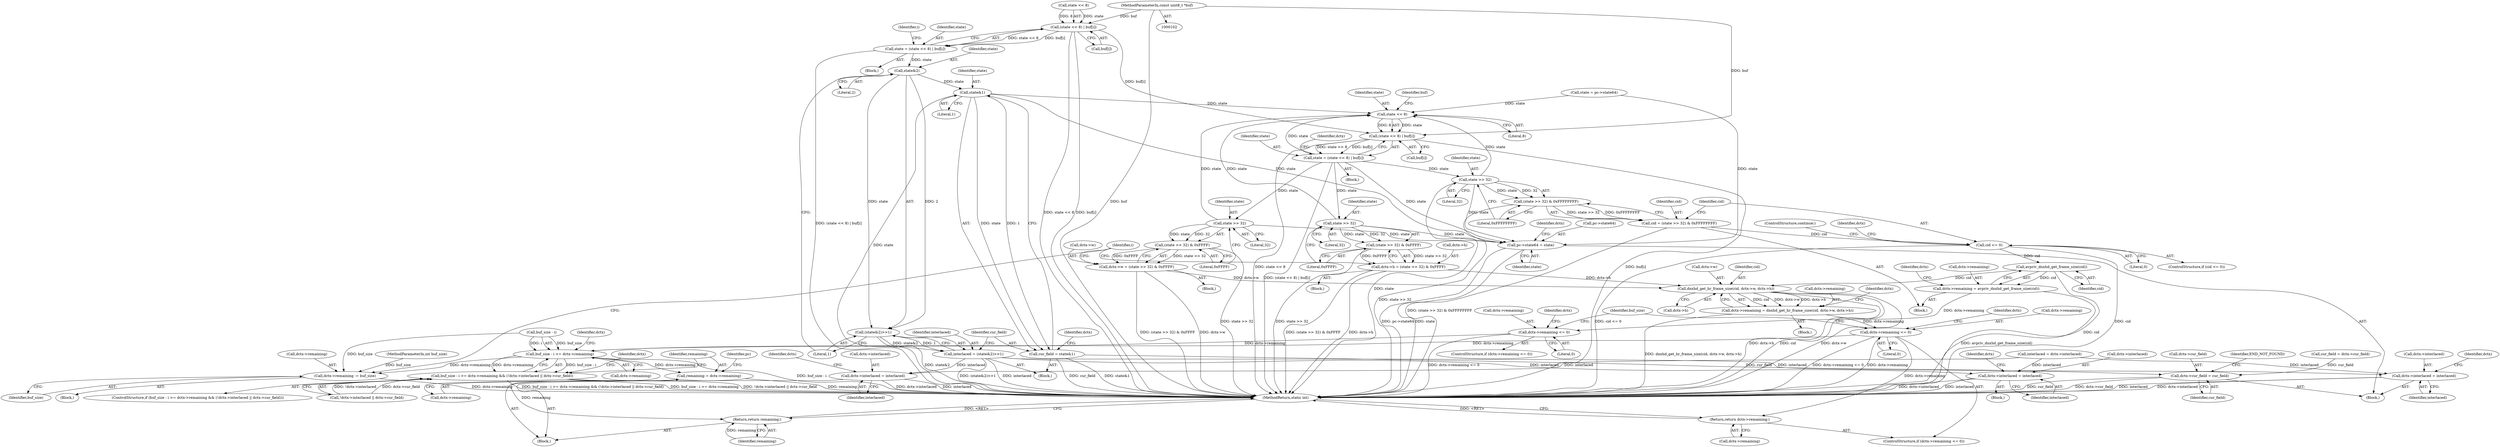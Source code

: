 digraph "1_FFmpeg_31c1c0b46a7021802c3d1d18039fca30dba5a14e@pointer" {
"1000104" [label="(MethodParameterIn,const uint8_t *buf)"];
"1000158" [label="(Call,(state << 8) | buf[i])"];
"1000156" [label="(Call,state = (state << 8) | buf[i])"];
"1000174" [label="(Call,state&2)"];
"1000173" [label="(Call,(state&2)>>1)"];
"1000171" [label="(Call,interlaced = (state&2)>>1)"];
"1000351" [label="(Call,dctx->interlaced = interlaced)"];
"1000415" [label="(Call,dctx->interlaced = interlaced)"];
"1000447" [label="(Call,dctx->interlaced = interlaced)"];
"1000180" [label="(Call,state&1)"];
"1000178" [label="(Call,cur_field = state&1)"];
"1000452" [label="(Call,dctx->cur_field = cur_field)"];
"1000221" [label="(Call,state << 8)"];
"1000220" [label="(Call,(state << 8) | buf[i])"];
"1000218" [label="(Call,state = (state << 8) | buf[i])"];
"1000239" [label="(Call,state >> 32)"];
"1000238" [label="(Call,(state >> 32) & 0xFFFF)"];
"1000234" [label="(Call,dctx->h = (state >> 32) & 0xFFFF)"];
"1000298" [label="(Call,dnxhd_get_hr_frame_size(cid, dctx->w, dctx->h))"];
"1000294" [label="(Call,dctx->remaining = dnxhd_get_hr_frame_size(cid, dctx->w, dctx->h))"];
"1000307" [label="(Call,dctx->remaining <= 0)"];
"1000312" [label="(Return,return dctx->remaining;)"];
"1000318" [label="(Call,buf_size - i >= dctx->remaining)"];
"1000317" [label="(Call,buf_size - i >= dctx->remaining && (!dctx->interlaced || dctx->cur_field))"];
"1000335" [label="(Call,remaining = dctx->remaining)"];
"1000371" [label="(Return,return remaining;)"];
"1000375" [label="(Call,dctx->remaining -= buf_size)"];
"1000442" [label="(Call,pc->state64 = state)"];
"1000256" [label="(Call,state >> 32)"];
"1000255" [label="(Call,(state >> 32) & 0xFFFF)"];
"1000251" [label="(Call,dctx->w = (state >> 32) & 0xFFFF)"];
"1000272" [label="(Call,state >> 32)"];
"1000271" [label="(Call,(state >> 32) & 0xFFFFFFFF)"];
"1000269" [label="(Call,cid = (state >> 32) & 0xFFFFFFFF)"];
"1000277" [label="(Call,cid <= 0)"];
"1000285" [label="(Call,avpriv_dnxhd_get_frame_size(cid))"];
"1000281" [label="(Call,dctx->remaining = avpriv_dnxhd_get_frame_size(cid))"];
"1000288" [label="(Call,dctx->remaining <= 0)"];
"1000287" [label="(ControlStructure,if (dctx->remaining <= 0))"];
"1000333" [label="(Block,)"];
"1000316" [label="(ControlStructure,if (buf_size - i >= dctx->remaining && (!dctx->interlaced || dctx->cur_field)))"];
"1000351" [label="(Call,dctx->interlaced = interlaced)"];
"1000185" [label="(Identifier,dctx)"];
"1000155" [label="(Block,)"];
"1000294" [label="(Call,dctx->remaining = dnxhd_get_hr_frame_size(cid, dctx->w, dctx->h))"];
"1000320" [label="(Identifier,buf_size)"];
"1000293" [label="(Block,)"];
"1000328" [label="(Identifier,dctx)"];
"1000422" [label="(Identifier,dctx)"];
"1000218" [label="(Call,state = (state << 8) | buf[i])"];
"1000397" [label="(Block,)"];
"1000307" [label="(Call,dctx->remaining <= 0)"];
"1000317" [label="(Call,buf_size - i >= dctx->remaining && (!dctx->interlaced || dctx->cur_field))"];
"1000259" [label="(Literal,0xFFFF)"];
"1000377" [label="(Identifier,dctx)"];
"1000219" [label="(Identifier,state)"];
"1000240" [label="(Identifier,state)"];
"1000374" [label="(Block,)"];
"1000177" [label="(Literal,1)"];
"1000131" [label="(Call,interlaced = dctx->interlaced)"];
"1000276" [label="(ControlStructure,if (cid <= 0))"];
"1000272" [label="(Call,state >> 32)"];
"1000295" [label="(Call,dctx->remaining)"];
"1000281" [label="(Call,dctx->remaining = avpriv_dnxhd_get_frame_size(cid))"];
"1000290" [label="(Identifier,dctx)"];
"1000273" [label="(Identifier,state)"];
"1000375" [label="(Call,dctx->remaining -= buf_size)"];
"1000167" [label="(Identifier,i)"];
"1000157" [label="(Identifier,state)"];
"1000251" [label="(Call,dctx->w = (state >> 32) & 0xFFFF)"];
"1000300" [label="(Call,dctx->w)"];
"1000172" [label="(Identifier,interlaced)"];
"1000458" [label="(Identifier,END_NOT_FOUND)"];
"1000371" [label="(Return,return remaining;)"];
"1000447" [label="(Call,dctx->interlaced = interlaced)"];
"1000336" [label="(Identifier,remaining)"];
"1000451" [label="(Identifier,interlaced)"];
"1000176" [label="(Literal,2)"];
"1000182" [label="(Literal,1)"];
"1000296" [label="(Identifier,dctx)"];
"1000342" [label="(Identifier,pc)"];
"1000171" [label="(Call,interlaced = (state&2)>>1)"];
"1000225" [label="(Identifier,buf)"];
"1000162" [label="(Call,buf[i])"];
"1000299" [label="(Identifier,cid)"];
"1000267" [label="(Block,)"];
"1000358" [label="(Identifier,dctx)"];
"1000285" [label="(Call,avpriv_dnxhd_get_frame_size(cid))"];
"1000104" [label="(MethodParameterIn,const uint8_t *buf)"];
"1000288" [label="(Call,dctx->remaining <= 0)"];
"1000337" [label="(Call,dctx->remaining)"];
"1000250" [label="(Block,)"];
"1000352" [label="(Call,dctx->interlaced)"];
"1000238" [label="(Call,(state >> 32) & 0xFFFF)"];
"1000222" [label="(Identifier,state)"];
"1000165" [label="(Block,)"];
"1000221" [label="(Call,state << 8)"];
"1000255" [label="(Call,(state >> 32) & 0xFFFF)"];
"1000456" [label="(Identifier,cur_field)"];
"1000376" [label="(Call,dctx->remaining)"];
"1000415" [label="(Call,dctx->interlaced = interlaced)"];
"1000314" [label="(Identifier,dctx)"];
"1000379" [label="(Identifier,buf_size)"];
"1000306" [label="(ControlStructure,if (dctx->remaining <= 0))"];
"1000372" [label="(Identifier,remaining)"];
"1000274" [label="(Literal,32)"];
"1000280" [label="(ControlStructure,continue;)"];
"1000443" [label="(Call,pc->state64)"];
"1000234" [label="(Call,dctx->h = (state >> 32) & 0xFFFF)"];
"1000416" [label="(Call,dctx->interlaced)"];
"1000446" [label="(Identifier,state)"];
"1000325" [label="(Call,!dctx->interlaced || dctx->cur_field)"];
"1000298" [label="(Call,dnxhd_get_hr_frame_size(cid, dctx->w, dctx->h))"];
"1000322" [label="(Call,dctx->remaining)"];
"1000233" [label="(Block,)"];
"1000159" [label="(Call,state << 8)"];
"1000277" [label="(Call,cid <= 0)"];
"1000241" [label="(Literal,32)"];
"1000257" [label="(Identifier,state)"];
"1000252" [label="(Call,dctx->w)"];
"1000454" [label="(Identifier,dctx)"];
"1000235" [label="(Call,dctx->h)"];
"1000180" [label="(Call,state&1)"];
"1000181" [label="(Identifier,state)"];
"1000335" [label="(Call,remaining = dctx->remaining)"];
"1000449" [label="(Identifier,dctx)"];
"1000137" [label="(Call,cur_field = dctx->cur_field)"];
"1000173" [label="(Call,(state&2)>>1)"];
"1000115" [label="(Call,state = pc->state64)"];
"1000319" [label="(Call,buf_size - i)"];
"1000286" [label="(Identifier,cid)"];
"1000230" [label="(Identifier,dctx)"];
"1000105" [label="(MethodParameterIn,int buf_size)"];
"1000158" [label="(Call,(state << 8) | buf[i])"];
"1000279" [label="(Literal,0)"];
"1000312" [label="(Return,return dctx->remaining;)"];
"1000459" [label="(MethodReturn,static int)"];
"1000220" [label="(Call,(state << 8) | buf[i])"];
"1000282" [label="(Call,dctx->remaining)"];
"1000269" [label="(Call,cid = (state >> 32) & 0xFFFFFFFF)"];
"1000448" [label="(Call,dctx->interlaced)"];
"1000309" [label="(Identifier,dctx)"];
"1000175" [label="(Identifier,state)"];
"1000318" [label="(Call,buf_size - i >= dctx->remaining)"];
"1000256" [label="(Call,state >> 32)"];
"1000275" [label="(Literal,0xFFFFFFFF)"];
"1000278" [label="(Identifier,cid)"];
"1000179" [label="(Identifier,cur_field)"];
"1000224" [label="(Call,buf[i])"];
"1000271" [label="(Call,(state >> 32) & 0xFFFFFFFF)"];
"1000174" [label="(Call,state&2)"];
"1000453" [label="(Call,dctx->cur_field)"];
"1000311" [label="(Literal,0)"];
"1000270" [label="(Identifier,cid)"];
"1000419" [label="(Identifier,interlaced)"];
"1000239" [label="(Call,state >> 32)"];
"1000355" [label="(Identifier,interlaced)"];
"1000178" [label="(Call,cur_field = state&1)"];
"1000213" [label="(Block,)"];
"1000313" [label="(Call,dctx->remaining)"];
"1000308" [label="(Call,dctx->remaining)"];
"1000442" [label="(Call,pc->state64 = state)"];
"1000242" [label="(Literal,0xFFFF)"];
"1000289" [label="(Call,dctx->remaining)"];
"1000258" [label="(Literal,32)"];
"1000212" [label="(Identifier,i)"];
"1000292" [label="(Literal,0)"];
"1000156" [label="(Call,state = (state << 8) | buf[i])"];
"1000106" [label="(Block,)"];
"1000303" [label="(Call,dctx->h)"];
"1000283" [label="(Identifier,dctx)"];
"1000223" [label="(Literal,8)"];
"1000452" [label="(Call,dctx->cur_field = cur_field)"];
"1000104" -> "1000102"  [label="AST: "];
"1000104" -> "1000459"  [label="DDG: buf"];
"1000104" -> "1000158"  [label="DDG: buf"];
"1000104" -> "1000220"  [label="DDG: buf"];
"1000158" -> "1000156"  [label="AST: "];
"1000158" -> "1000162"  [label="CFG: "];
"1000159" -> "1000158"  [label="AST: "];
"1000162" -> "1000158"  [label="AST: "];
"1000156" -> "1000158"  [label="CFG: "];
"1000158" -> "1000459"  [label="DDG: state << 8"];
"1000158" -> "1000459"  [label="DDG: buf[i]"];
"1000158" -> "1000156"  [label="DDG: state << 8"];
"1000158" -> "1000156"  [label="DDG: buf[i]"];
"1000159" -> "1000158"  [label="DDG: state"];
"1000159" -> "1000158"  [label="DDG: 8"];
"1000158" -> "1000220"  [label="DDG: buf[i]"];
"1000156" -> "1000155"  [label="AST: "];
"1000157" -> "1000156"  [label="AST: "];
"1000167" -> "1000156"  [label="CFG: "];
"1000156" -> "1000459"  [label="DDG: (state << 8) | buf[i]"];
"1000156" -> "1000174"  [label="DDG: state"];
"1000174" -> "1000173"  [label="AST: "];
"1000174" -> "1000176"  [label="CFG: "];
"1000175" -> "1000174"  [label="AST: "];
"1000176" -> "1000174"  [label="AST: "];
"1000177" -> "1000174"  [label="CFG: "];
"1000174" -> "1000173"  [label="DDG: state"];
"1000174" -> "1000173"  [label="DDG: 2"];
"1000174" -> "1000180"  [label="DDG: state"];
"1000173" -> "1000171"  [label="AST: "];
"1000173" -> "1000177"  [label="CFG: "];
"1000177" -> "1000173"  [label="AST: "];
"1000171" -> "1000173"  [label="CFG: "];
"1000173" -> "1000459"  [label="DDG: state&2"];
"1000173" -> "1000171"  [label="DDG: state&2"];
"1000173" -> "1000171"  [label="DDG: 1"];
"1000171" -> "1000165"  [label="AST: "];
"1000172" -> "1000171"  [label="AST: "];
"1000179" -> "1000171"  [label="CFG: "];
"1000171" -> "1000459"  [label="DDG: interlaced"];
"1000171" -> "1000459"  [label="DDG: (state&2)>>1"];
"1000171" -> "1000351"  [label="DDG: interlaced"];
"1000171" -> "1000415"  [label="DDG: interlaced"];
"1000171" -> "1000447"  [label="DDG: interlaced"];
"1000351" -> "1000333"  [label="AST: "];
"1000351" -> "1000355"  [label="CFG: "];
"1000352" -> "1000351"  [label="AST: "];
"1000355" -> "1000351"  [label="AST: "];
"1000358" -> "1000351"  [label="CFG: "];
"1000351" -> "1000459"  [label="DDG: dctx->interlaced"];
"1000351" -> "1000459"  [label="DDG: interlaced"];
"1000131" -> "1000351"  [label="DDG: interlaced"];
"1000415" -> "1000397"  [label="AST: "];
"1000415" -> "1000419"  [label="CFG: "];
"1000416" -> "1000415"  [label="AST: "];
"1000419" -> "1000415"  [label="AST: "];
"1000422" -> "1000415"  [label="CFG: "];
"1000415" -> "1000459"  [label="DDG: dctx->interlaced"];
"1000415" -> "1000459"  [label="DDG: interlaced"];
"1000131" -> "1000415"  [label="DDG: interlaced"];
"1000447" -> "1000106"  [label="AST: "];
"1000447" -> "1000451"  [label="CFG: "];
"1000448" -> "1000447"  [label="AST: "];
"1000451" -> "1000447"  [label="AST: "];
"1000454" -> "1000447"  [label="CFG: "];
"1000447" -> "1000459"  [label="DDG: interlaced"];
"1000447" -> "1000459"  [label="DDG: dctx->interlaced"];
"1000131" -> "1000447"  [label="DDG: interlaced"];
"1000180" -> "1000178"  [label="AST: "];
"1000180" -> "1000182"  [label="CFG: "];
"1000181" -> "1000180"  [label="AST: "];
"1000182" -> "1000180"  [label="AST: "];
"1000178" -> "1000180"  [label="CFG: "];
"1000180" -> "1000459"  [label="DDG: state"];
"1000180" -> "1000178"  [label="DDG: state"];
"1000180" -> "1000178"  [label="DDG: 1"];
"1000180" -> "1000221"  [label="DDG: state"];
"1000180" -> "1000442"  [label="DDG: state"];
"1000178" -> "1000165"  [label="AST: "];
"1000179" -> "1000178"  [label="AST: "];
"1000185" -> "1000178"  [label="CFG: "];
"1000178" -> "1000459"  [label="DDG: cur_field"];
"1000178" -> "1000459"  [label="DDG: state&1"];
"1000178" -> "1000452"  [label="DDG: cur_field"];
"1000452" -> "1000106"  [label="AST: "];
"1000452" -> "1000456"  [label="CFG: "];
"1000453" -> "1000452"  [label="AST: "];
"1000456" -> "1000452"  [label="AST: "];
"1000458" -> "1000452"  [label="CFG: "];
"1000452" -> "1000459"  [label="DDG: dctx->cur_field"];
"1000452" -> "1000459"  [label="DDG: cur_field"];
"1000137" -> "1000452"  [label="DDG: cur_field"];
"1000221" -> "1000220"  [label="AST: "];
"1000221" -> "1000223"  [label="CFG: "];
"1000222" -> "1000221"  [label="AST: "];
"1000223" -> "1000221"  [label="AST: "];
"1000225" -> "1000221"  [label="CFG: "];
"1000221" -> "1000220"  [label="DDG: state"];
"1000221" -> "1000220"  [label="DDG: 8"];
"1000218" -> "1000221"  [label="DDG: state"];
"1000239" -> "1000221"  [label="DDG: state"];
"1000272" -> "1000221"  [label="DDG: state"];
"1000256" -> "1000221"  [label="DDG: state"];
"1000115" -> "1000221"  [label="DDG: state"];
"1000220" -> "1000218"  [label="AST: "];
"1000220" -> "1000224"  [label="CFG: "];
"1000224" -> "1000220"  [label="AST: "];
"1000218" -> "1000220"  [label="CFG: "];
"1000220" -> "1000459"  [label="DDG: state << 8"];
"1000220" -> "1000459"  [label="DDG: buf[i]"];
"1000220" -> "1000218"  [label="DDG: state << 8"];
"1000220" -> "1000218"  [label="DDG: buf[i]"];
"1000218" -> "1000213"  [label="AST: "];
"1000219" -> "1000218"  [label="AST: "];
"1000230" -> "1000218"  [label="CFG: "];
"1000218" -> "1000459"  [label="DDG: (state << 8) | buf[i]"];
"1000218" -> "1000239"  [label="DDG: state"];
"1000218" -> "1000256"  [label="DDG: state"];
"1000218" -> "1000272"  [label="DDG: state"];
"1000218" -> "1000442"  [label="DDG: state"];
"1000239" -> "1000238"  [label="AST: "];
"1000239" -> "1000241"  [label="CFG: "];
"1000240" -> "1000239"  [label="AST: "];
"1000241" -> "1000239"  [label="AST: "];
"1000242" -> "1000239"  [label="CFG: "];
"1000239" -> "1000238"  [label="DDG: state"];
"1000239" -> "1000238"  [label="DDG: 32"];
"1000239" -> "1000442"  [label="DDG: state"];
"1000238" -> "1000234"  [label="AST: "];
"1000238" -> "1000242"  [label="CFG: "];
"1000242" -> "1000238"  [label="AST: "];
"1000234" -> "1000238"  [label="CFG: "];
"1000238" -> "1000459"  [label="DDG: state >> 32"];
"1000238" -> "1000234"  [label="DDG: state >> 32"];
"1000238" -> "1000234"  [label="DDG: 0xFFFF"];
"1000234" -> "1000233"  [label="AST: "];
"1000235" -> "1000234"  [label="AST: "];
"1000212" -> "1000234"  [label="CFG: "];
"1000234" -> "1000459"  [label="DDG: dctx->h"];
"1000234" -> "1000459"  [label="DDG: (state >> 32) & 0xFFFF"];
"1000234" -> "1000298"  [label="DDG: dctx->h"];
"1000298" -> "1000294"  [label="AST: "];
"1000298" -> "1000303"  [label="CFG: "];
"1000299" -> "1000298"  [label="AST: "];
"1000300" -> "1000298"  [label="AST: "];
"1000303" -> "1000298"  [label="AST: "];
"1000294" -> "1000298"  [label="CFG: "];
"1000298" -> "1000459"  [label="DDG: dctx->h"];
"1000298" -> "1000459"  [label="DDG: cid"];
"1000298" -> "1000459"  [label="DDG: dctx->w"];
"1000298" -> "1000294"  [label="DDG: cid"];
"1000298" -> "1000294"  [label="DDG: dctx->w"];
"1000298" -> "1000294"  [label="DDG: dctx->h"];
"1000285" -> "1000298"  [label="DDG: cid"];
"1000251" -> "1000298"  [label="DDG: dctx->w"];
"1000294" -> "1000293"  [label="AST: "];
"1000295" -> "1000294"  [label="AST: "];
"1000309" -> "1000294"  [label="CFG: "];
"1000294" -> "1000459"  [label="DDG: dnxhd_get_hr_frame_size(cid, dctx->w, dctx->h)"];
"1000294" -> "1000307"  [label="DDG: dctx->remaining"];
"1000307" -> "1000306"  [label="AST: "];
"1000307" -> "1000311"  [label="CFG: "];
"1000308" -> "1000307"  [label="AST: "];
"1000311" -> "1000307"  [label="AST: "];
"1000314" -> "1000307"  [label="CFG: "];
"1000320" -> "1000307"  [label="CFG: "];
"1000307" -> "1000459"  [label="DDG: dctx->remaining <= 0"];
"1000307" -> "1000459"  [label="DDG: dctx->remaining"];
"1000307" -> "1000312"  [label="DDG: dctx->remaining"];
"1000307" -> "1000318"  [label="DDG: dctx->remaining"];
"1000312" -> "1000306"  [label="AST: "];
"1000312" -> "1000313"  [label="CFG: "];
"1000313" -> "1000312"  [label="AST: "];
"1000459" -> "1000312"  [label="CFG: "];
"1000312" -> "1000459"  [label="DDG: <RET>"];
"1000318" -> "1000317"  [label="AST: "];
"1000318" -> "1000322"  [label="CFG: "];
"1000319" -> "1000318"  [label="AST: "];
"1000322" -> "1000318"  [label="AST: "];
"1000328" -> "1000318"  [label="CFG: "];
"1000317" -> "1000318"  [label="CFG: "];
"1000318" -> "1000459"  [label="DDG: buf_size - i"];
"1000318" -> "1000317"  [label="DDG: buf_size - i"];
"1000318" -> "1000317"  [label="DDG: dctx->remaining"];
"1000319" -> "1000318"  [label="DDG: buf_size"];
"1000319" -> "1000318"  [label="DDG: i"];
"1000288" -> "1000318"  [label="DDG: dctx->remaining"];
"1000318" -> "1000335"  [label="DDG: dctx->remaining"];
"1000318" -> "1000375"  [label="DDG: dctx->remaining"];
"1000317" -> "1000316"  [label="AST: "];
"1000317" -> "1000325"  [label="CFG: "];
"1000325" -> "1000317"  [label="AST: "];
"1000336" -> "1000317"  [label="CFG: "];
"1000377" -> "1000317"  [label="CFG: "];
"1000317" -> "1000459"  [label="DDG: buf_size - i >= dctx->remaining"];
"1000317" -> "1000459"  [label="DDG: !dctx->interlaced || dctx->cur_field"];
"1000317" -> "1000459"  [label="DDG: buf_size - i >= dctx->remaining && (!dctx->interlaced || dctx->cur_field)"];
"1000325" -> "1000317"  [label="DDG: !dctx->interlaced"];
"1000325" -> "1000317"  [label="DDG: dctx->cur_field"];
"1000335" -> "1000333"  [label="AST: "];
"1000335" -> "1000337"  [label="CFG: "];
"1000336" -> "1000335"  [label="AST: "];
"1000337" -> "1000335"  [label="AST: "];
"1000342" -> "1000335"  [label="CFG: "];
"1000335" -> "1000459"  [label="DDG: remaining"];
"1000335" -> "1000371"  [label="DDG: remaining"];
"1000371" -> "1000333"  [label="AST: "];
"1000371" -> "1000372"  [label="CFG: "];
"1000372" -> "1000371"  [label="AST: "];
"1000459" -> "1000371"  [label="CFG: "];
"1000371" -> "1000459"  [label="DDG: <RET>"];
"1000372" -> "1000371"  [label="DDG: remaining"];
"1000375" -> "1000374"  [label="AST: "];
"1000375" -> "1000379"  [label="CFG: "];
"1000376" -> "1000375"  [label="AST: "];
"1000379" -> "1000375"  [label="AST: "];
"1000212" -> "1000375"  [label="CFG: "];
"1000375" -> "1000459"  [label="DDG: dctx->remaining"];
"1000319" -> "1000375"  [label="DDG: buf_size"];
"1000105" -> "1000375"  [label="DDG: buf_size"];
"1000442" -> "1000106"  [label="AST: "];
"1000442" -> "1000446"  [label="CFG: "];
"1000443" -> "1000442"  [label="AST: "];
"1000446" -> "1000442"  [label="AST: "];
"1000449" -> "1000442"  [label="CFG: "];
"1000442" -> "1000459"  [label="DDG: pc->state64"];
"1000442" -> "1000459"  [label="DDG: state"];
"1000272" -> "1000442"  [label="DDG: state"];
"1000256" -> "1000442"  [label="DDG: state"];
"1000115" -> "1000442"  [label="DDG: state"];
"1000256" -> "1000255"  [label="AST: "];
"1000256" -> "1000258"  [label="CFG: "];
"1000257" -> "1000256"  [label="AST: "];
"1000258" -> "1000256"  [label="AST: "];
"1000259" -> "1000256"  [label="CFG: "];
"1000256" -> "1000255"  [label="DDG: state"];
"1000256" -> "1000255"  [label="DDG: 32"];
"1000255" -> "1000251"  [label="AST: "];
"1000255" -> "1000259"  [label="CFG: "];
"1000259" -> "1000255"  [label="AST: "];
"1000251" -> "1000255"  [label="CFG: "];
"1000255" -> "1000459"  [label="DDG: state >> 32"];
"1000255" -> "1000251"  [label="DDG: state >> 32"];
"1000255" -> "1000251"  [label="DDG: 0xFFFF"];
"1000251" -> "1000250"  [label="AST: "];
"1000252" -> "1000251"  [label="AST: "];
"1000212" -> "1000251"  [label="CFG: "];
"1000251" -> "1000459"  [label="DDG: (state >> 32) & 0xFFFF"];
"1000251" -> "1000459"  [label="DDG: dctx->w"];
"1000272" -> "1000271"  [label="AST: "];
"1000272" -> "1000274"  [label="CFG: "];
"1000273" -> "1000272"  [label="AST: "];
"1000274" -> "1000272"  [label="AST: "];
"1000275" -> "1000272"  [label="CFG: "];
"1000272" -> "1000459"  [label="DDG: state"];
"1000272" -> "1000271"  [label="DDG: state"];
"1000272" -> "1000271"  [label="DDG: 32"];
"1000271" -> "1000269"  [label="AST: "];
"1000271" -> "1000275"  [label="CFG: "];
"1000275" -> "1000271"  [label="AST: "];
"1000269" -> "1000271"  [label="CFG: "];
"1000271" -> "1000459"  [label="DDG: state >> 32"];
"1000271" -> "1000269"  [label="DDG: state >> 32"];
"1000271" -> "1000269"  [label="DDG: 0xFFFFFFFF"];
"1000269" -> "1000267"  [label="AST: "];
"1000270" -> "1000269"  [label="AST: "];
"1000278" -> "1000269"  [label="CFG: "];
"1000269" -> "1000459"  [label="DDG: (state >> 32) & 0xFFFFFFFF"];
"1000269" -> "1000277"  [label="DDG: cid"];
"1000277" -> "1000276"  [label="AST: "];
"1000277" -> "1000279"  [label="CFG: "];
"1000278" -> "1000277"  [label="AST: "];
"1000279" -> "1000277"  [label="AST: "];
"1000280" -> "1000277"  [label="CFG: "];
"1000283" -> "1000277"  [label="CFG: "];
"1000277" -> "1000459"  [label="DDG: cid"];
"1000277" -> "1000459"  [label="DDG: cid <= 0"];
"1000277" -> "1000285"  [label="DDG: cid"];
"1000285" -> "1000281"  [label="AST: "];
"1000285" -> "1000286"  [label="CFG: "];
"1000286" -> "1000285"  [label="AST: "];
"1000281" -> "1000285"  [label="CFG: "];
"1000285" -> "1000459"  [label="DDG: cid"];
"1000285" -> "1000281"  [label="DDG: cid"];
"1000281" -> "1000267"  [label="AST: "];
"1000282" -> "1000281"  [label="AST: "];
"1000290" -> "1000281"  [label="CFG: "];
"1000281" -> "1000459"  [label="DDG: avpriv_dnxhd_get_frame_size(cid)"];
"1000281" -> "1000288"  [label="DDG: dctx->remaining"];
"1000288" -> "1000287"  [label="AST: "];
"1000288" -> "1000292"  [label="CFG: "];
"1000289" -> "1000288"  [label="AST: "];
"1000292" -> "1000288"  [label="AST: "];
"1000296" -> "1000288"  [label="CFG: "];
"1000320" -> "1000288"  [label="CFG: "];
"1000288" -> "1000459"  [label="DDG: dctx->remaining <= 0"];
}
